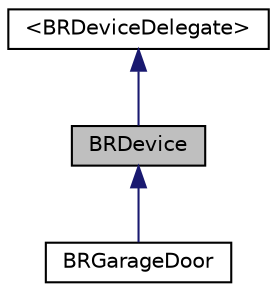 digraph G
{
  edge [fontname="Helvetica",fontsize="10",labelfontname="Helvetica",labelfontsize="10"];
  node [fontname="Helvetica",fontsize="10",shape=record];
  Node1 [label="BRDevice",height=0.2,width=0.4,color="black", fillcolor="grey75", style="filled" fontcolor="black"];
  Node2 -> Node1 [dir="back",color="midnightblue",fontsize="10",style="solid",fontname="Helvetica"];
  Node2 [label="\<BRDeviceDelegate\>",height=0.2,width=0.4,color="black", fillcolor="white", style="filled",URL="$protocol_b_r_device_delegate-p.html"];
  Node1 -> Node3 [dir="back",color="midnightblue",fontsize="10",style="solid",fontname="Helvetica"];
  Node3 [label="BRGarageDoor",height=0.2,width=0.4,color="black", fillcolor="white", style="filled",URL="$interface_b_r_garage_door.html"];
}
